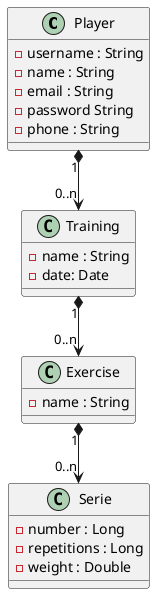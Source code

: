 @startuml
class Player {
  -username : String
  -name : String
  -email : String
  -password String
  -phone : String
}
class Training {
  -name : String
  -date: Date
}
class Exercise {
  -name : String
}
class Serie {
  -number : Long
  -repetitions : Long
  -weight : Double
}
Player "1" *--> "0..n" Training
Training "1" *--> "0..n" Exercise
Exercise "1" *--> "0..n" Serie
@enduml

